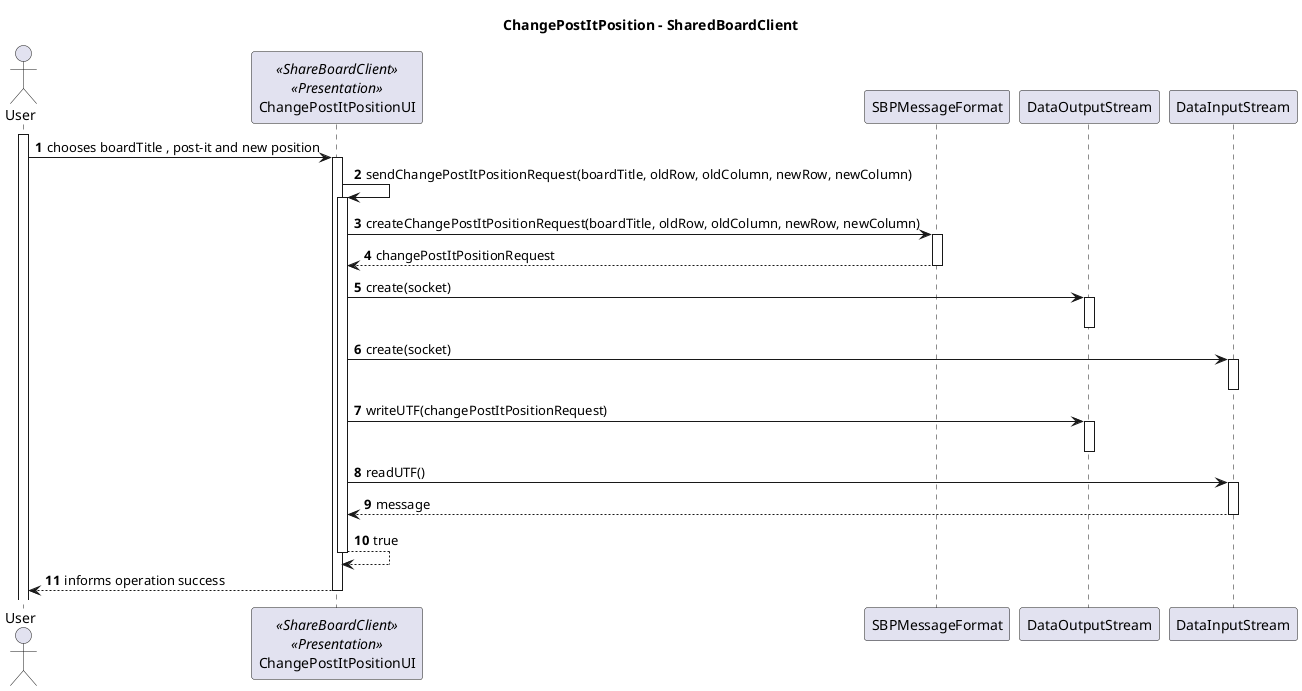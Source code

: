 @startuml
autonumber
title ChangePostItPosition - SharedBoardClient

actor "User" as User

participant "ChangePostItPositionUI" as UI <<ShareBoardClient>> <<Presentation>>
participant "SBPMessageFormat" as SBPF
participant "DataOutputStream" as DOS
participant "DataInputStream" as DIS
activate User
User -> UI : chooses boardTitle , post-it and new position
activate UI

UI -> UI : sendChangePostItPositionRequest(boardTitle, oldRow, oldColumn, newRow, newColumn)
activate UI
UI -> SBPF : createChangePostItPositionRequest(boardTitle, oldRow, oldColumn, newRow, newColumn)
activate SBPF
return changePostItPositionRequest
UI -> DOS : create(socket)
activate DOS
deactivate DOS
UI -> DIS : create(socket)
activate DIS
deactivate DIS
UI -> DOS : writeUTF(changePostItPositionRequest)
activate DOS
deactivate DOS
UI -> DIS : readUTF()
activate DIS
return message
return true
return informs operation success
deactivate UI
@enduml
